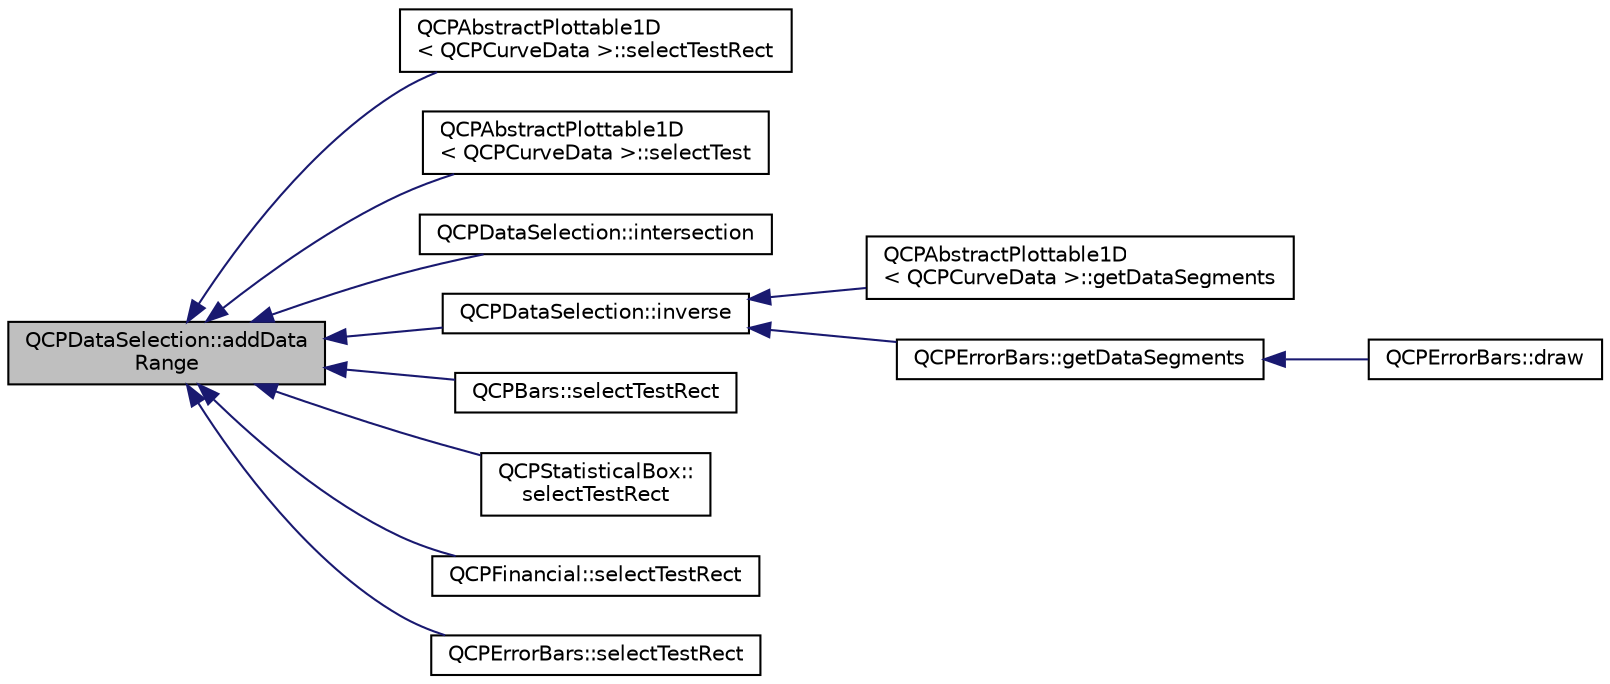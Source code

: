 digraph "QCPDataSelection::addDataRange"
{
  edge [fontname="Helvetica",fontsize="10",labelfontname="Helvetica",labelfontsize="10"];
  node [fontname="Helvetica",fontsize="10",shape=record];
  rankdir="LR";
  Node5 [label="QCPDataSelection::addData\lRange",height=0.2,width=0.4,color="black", fillcolor="grey75", style="filled", fontcolor="black"];
  Node5 -> Node6 [dir="back",color="midnightblue",fontsize="10",style="solid",fontname="Helvetica"];
  Node6 [label="QCPAbstractPlottable1D\l\< QCPCurveData \>::selectTestRect",height=0.2,width=0.4,color="black", fillcolor="white", style="filled",URL="$class_q_c_p_abstract_plottable1_d.html#a22377bf6e57ab7eedbc9e489250c6ded"];
  Node5 -> Node7 [dir="back",color="midnightblue",fontsize="10",style="solid",fontname="Helvetica"];
  Node7 [label="QCPAbstractPlottable1D\l\< QCPCurveData \>::selectTest",height=0.2,width=0.4,color="black", fillcolor="white", style="filled",URL="$class_q_c_p_abstract_plottable1_d.html#a4611b43bcb6441b2154eb4f4e0a33db2"];
  Node5 -> Node8 [dir="back",color="midnightblue",fontsize="10",style="solid",fontname="Helvetica"];
  Node8 [label="QCPDataSelection::intersection",height=0.2,width=0.4,color="black", fillcolor="white", style="filled",URL="$class_q_c_p_data_selection.html#af5267ced53687561367105ee77b874ab"];
  Node5 -> Node9 [dir="back",color="midnightblue",fontsize="10",style="solid",fontname="Helvetica"];
  Node9 [label="QCPDataSelection::inverse",height=0.2,width=0.4,color="black", fillcolor="white", style="filled",URL="$class_q_c_p_data_selection.html#ae8097f4e4ffee7b1b5df27c93eb365db"];
  Node9 -> Node10 [dir="back",color="midnightblue",fontsize="10",style="solid",fontname="Helvetica"];
  Node10 [label="QCPAbstractPlottable1D\l\< QCPCurveData \>::getDataSegments",height=0.2,width=0.4,color="black", fillcolor="white", style="filled",URL="$class_q_c_p_abstract_plottable1_d.html#ae890e62ce403c54f575c73b9529f1af8"];
  Node9 -> Node11 [dir="back",color="midnightblue",fontsize="10",style="solid",fontname="Helvetica"];
  Node11 [label="QCPErrorBars::getDataSegments",height=0.2,width=0.4,color="black", fillcolor="white", style="filled",URL="$class_q_c_p_error_bars.html#a243e0bb2563fc2e9f08efd77e7175abf"];
  Node11 -> Node12 [dir="back",color="midnightblue",fontsize="10",style="solid",fontname="Helvetica"];
  Node12 [label="QCPErrorBars::draw",height=0.2,width=0.4,color="black", fillcolor="white", style="filled",URL="$class_q_c_p_error_bars.html#a801e85931372abf2a1034bfb2eac5cd2"];
  Node5 -> Node13 [dir="back",color="midnightblue",fontsize="10",style="solid",fontname="Helvetica"];
  Node13 [label="QCPBars::selectTestRect",height=0.2,width=0.4,color="black", fillcolor="white", style="filled",URL="$class_q_c_p_bars.html#ab03bb6125c3e983b89d694f75ce6b3d5"];
  Node5 -> Node14 [dir="back",color="midnightblue",fontsize="10",style="solid",fontname="Helvetica"];
  Node14 [label="QCPStatisticalBox::\lselectTestRect",height=0.2,width=0.4,color="black", fillcolor="white", style="filled",URL="$class_q_c_p_statistical_box.html#a42febad6ad5e924a151434cc434b4ffc"];
  Node5 -> Node15 [dir="back",color="midnightblue",fontsize="10",style="solid",fontname="Helvetica"];
  Node15 [label="QCPFinancial::selectTestRect",height=0.2,width=0.4,color="black", fillcolor="white", style="filled",URL="$class_q_c_p_financial.html#a3c5beb1ab028a1dba845fc9dcffc7cf4"];
  Node5 -> Node16 [dir="back",color="midnightblue",fontsize="10",style="solid",fontname="Helvetica"];
  Node16 [label="QCPErrorBars::selectTestRect",height=0.2,width=0.4,color="black", fillcolor="white", style="filled",URL="$class_q_c_p_error_bars.html#ad7c727736599dfb173f0952082e1a5b6"];
}
